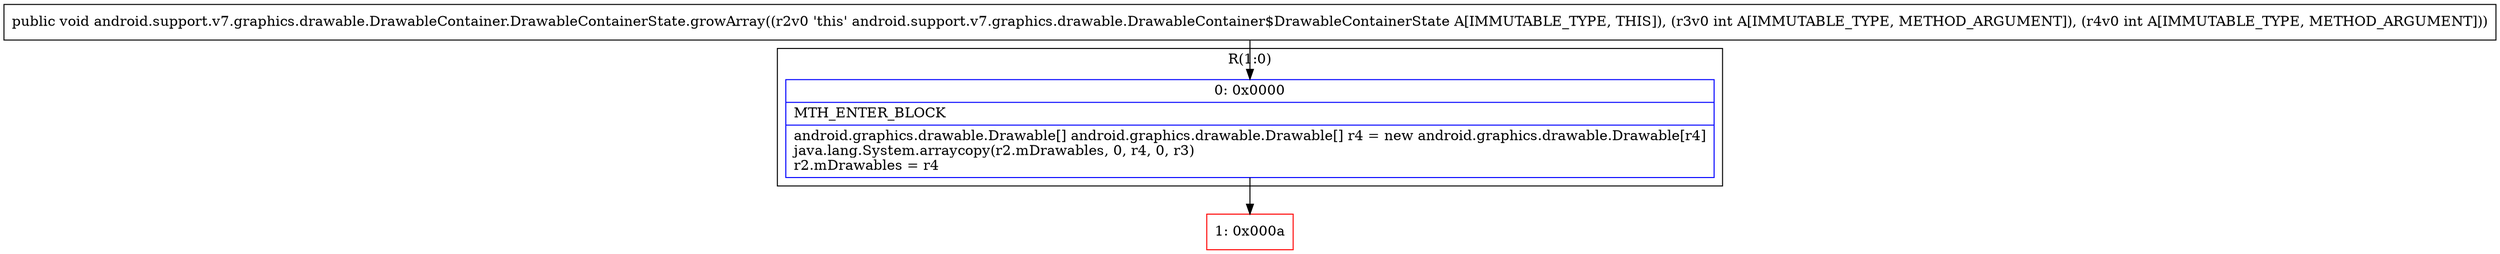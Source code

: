 digraph "CFG forandroid.support.v7.graphics.drawable.DrawableContainer.DrawableContainerState.growArray(II)V" {
subgraph cluster_Region_782796149 {
label = "R(1:0)";
node [shape=record,color=blue];
Node_0 [shape=record,label="{0\:\ 0x0000|MTH_ENTER_BLOCK\l|android.graphics.drawable.Drawable[] android.graphics.drawable.Drawable[] r4 = new android.graphics.drawable.Drawable[r4]\ljava.lang.System.arraycopy(r2.mDrawables, 0, r4, 0, r3)\lr2.mDrawables = r4\l}"];
}
Node_1 [shape=record,color=red,label="{1\:\ 0x000a}"];
MethodNode[shape=record,label="{public void android.support.v7.graphics.drawable.DrawableContainer.DrawableContainerState.growArray((r2v0 'this' android.support.v7.graphics.drawable.DrawableContainer$DrawableContainerState A[IMMUTABLE_TYPE, THIS]), (r3v0 int A[IMMUTABLE_TYPE, METHOD_ARGUMENT]), (r4v0 int A[IMMUTABLE_TYPE, METHOD_ARGUMENT])) }"];
MethodNode -> Node_0;
Node_0 -> Node_1;
}

